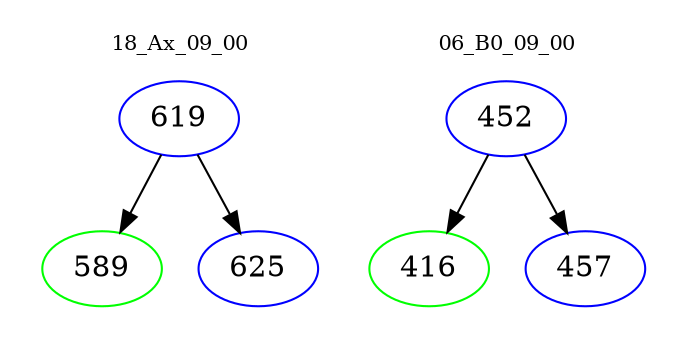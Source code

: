 digraph{
subgraph cluster_0 {
color = white
label = "18_Ax_09_00";
fontsize=10;
T0_619 [label="619", color="blue"]
T0_619 -> T0_589 [color="black"]
T0_589 [label="589", color="green"]
T0_619 -> T0_625 [color="black"]
T0_625 [label="625", color="blue"]
}
subgraph cluster_1 {
color = white
label = "06_B0_09_00";
fontsize=10;
T1_452 [label="452", color="blue"]
T1_452 -> T1_416 [color="black"]
T1_416 [label="416", color="green"]
T1_452 -> T1_457 [color="black"]
T1_457 [label="457", color="blue"]
}
}
